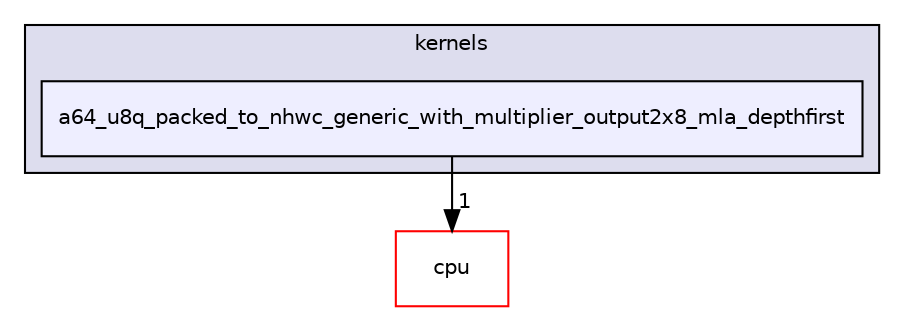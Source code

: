digraph "src/core/NEON/kernels/arm_conv/depthwise/kernels/a64_u8q_packed_to_nhwc_generic_with_multiplier_output2x8_mla_depthfirst" {
  compound=true
  node [ fontsize="10", fontname="Helvetica"];
  edge [ labelfontsize="10", labelfontname="Helvetica"];
  subgraph clusterdir_032f7aa13c62ebf44c0c8538051c1ee7 {
    graph [ bgcolor="#ddddee", pencolor="black", label="kernels" fontname="Helvetica", fontsize="10", URL="dir_032f7aa13c62ebf44c0c8538051c1ee7.xhtml"]
  dir_ffadd7ec822fb2658de84d6de0b33733 [shape=box, label="a64_u8q_packed_to_nhwc_generic_with_multiplier_output2x8_mla_depthfirst", style="filled", fillcolor="#eeeeff", pencolor="black", URL="dir_ffadd7ec822fb2658de84d6de0b33733.xhtml"];
  }
  dir_2c61f424fd391396db977702a2beee9a [shape=box label="cpu" fillcolor="white" style="filled" color="red" URL="dir_2c61f424fd391396db977702a2beee9a.xhtml"];
  dir_ffadd7ec822fb2658de84d6de0b33733->dir_2c61f424fd391396db977702a2beee9a [headlabel="1", labeldistance=1.5 headhref="dir_000128_000373.xhtml"];
}

